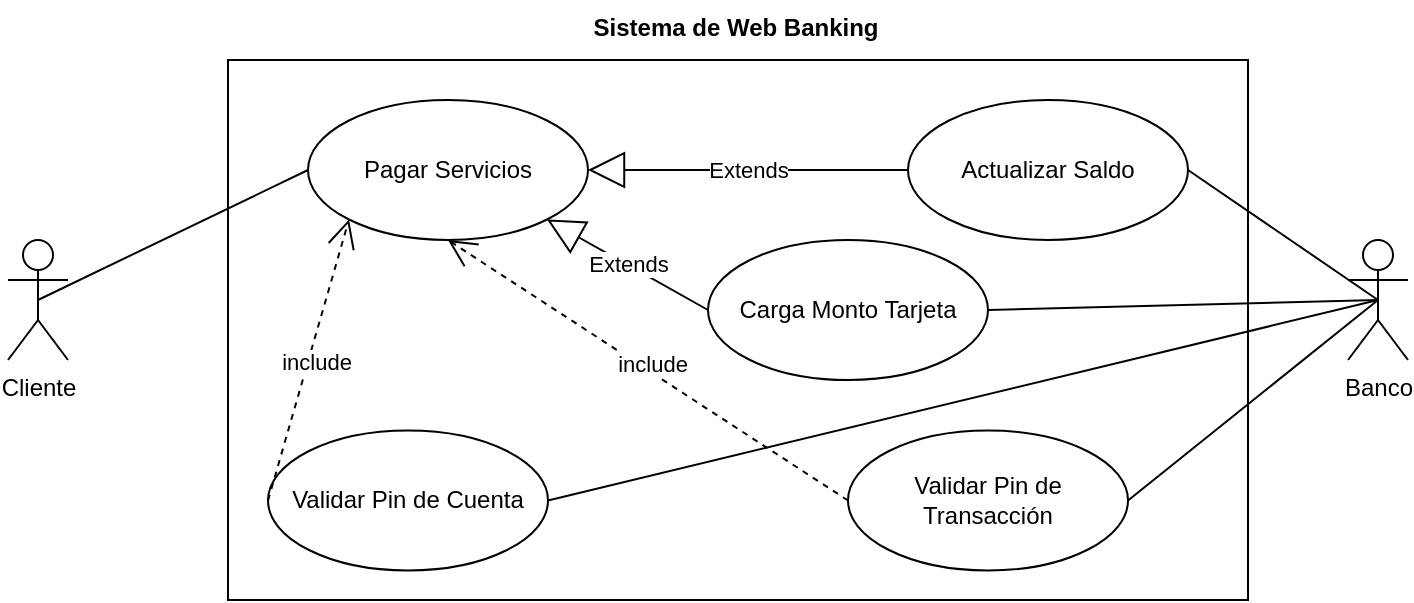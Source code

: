 <mxfile version="20.2.8" type="device"><diagram id="PCaiK2eOMRku5BS3kS-o" name="Página-1"><mxGraphModel dx="1065" dy="490" grid="1" gridSize="10" guides="1" tooltips="1" connect="1" arrows="1" fold="1" page="1" pageScale="1" pageWidth="827" pageHeight="1169" math="0" shadow="0"><root><mxCell id="0"/><mxCell id="1" parent="0"/><mxCell id="lleF9RLndHLTGN8pcsPf-1" value="" style="html=1;" vertex="1" parent="1"><mxGeometry x="200" y="50" width="510" height="270" as="geometry"/></mxCell><mxCell id="lleF9RLndHLTGN8pcsPf-2" value="Cliente" style="shape=umlActor;verticalLabelPosition=bottom;verticalAlign=top;html=1;" vertex="1" parent="1"><mxGeometry x="90" y="140" width="30" height="60" as="geometry"/></mxCell><mxCell id="lleF9RLndHLTGN8pcsPf-3" value="Sistema de Web Banking" style="text;align=center;fontStyle=1;verticalAlign=middle;spacingLeft=3;spacingRight=3;strokeColor=none;rotatable=0;points=[[0,0.5],[1,0.5]];portConstraint=eastwest;" vertex="1" parent="1"><mxGeometry x="414" y="20" width="80" height="26" as="geometry"/></mxCell><mxCell id="lleF9RLndHLTGN8pcsPf-4" value="Banco" style="shape=umlActor;verticalLabelPosition=bottom;verticalAlign=top;html=1;" vertex="1" parent="1"><mxGeometry x="760" y="140" width="30" height="60" as="geometry"/></mxCell><mxCell id="lleF9RLndHLTGN8pcsPf-14" value="Pagar Servicios" style="ellipse;whiteSpace=wrap;html=1;" vertex="1" parent="1"><mxGeometry x="240" y="70" width="140" height="70" as="geometry"/></mxCell><mxCell id="lleF9RLndHLTGN8pcsPf-22" value="Actualizar Saldo" style="ellipse;whiteSpace=wrap;html=1;" vertex="1" parent="1"><mxGeometry x="540" y="70" width="140" height="70" as="geometry"/></mxCell><mxCell id="lleF9RLndHLTGN8pcsPf-23" value="" style="endArrow=none;html=1;rounded=0;entryX=0.5;entryY=0.5;entryDx=0;entryDy=0;entryPerimeter=0;exitX=1;exitY=0.5;exitDx=0;exitDy=0;" edge="1" parent="1" source="lleF9RLndHLTGN8pcsPf-22" target="lleF9RLndHLTGN8pcsPf-4"><mxGeometry width="50" height="50" relative="1" as="geometry"><mxPoint x="320" y="480" as="sourcePoint"/><mxPoint x="370" y="430" as="targetPoint"/></mxGeometry></mxCell><mxCell id="lleF9RLndHLTGN8pcsPf-34" value="" style="endArrow=none;html=1;rounded=0;exitX=0.5;exitY=0.5;exitDx=0;exitDy=0;exitPerimeter=0;entryX=0;entryY=0.5;entryDx=0;entryDy=0;" edge="1" parent="1" source="lleF9RLndHLTGN8pcsPf-2" target="lleF9RLndHLTGN8pcsPf-14"><mxGeometry width="50" height="50" relative="1" as="geometry"><mxPoint x="390" y="260" as="sourcePoint"/><mxPoint x="440" y="210" as="targetPoint"/></mxGeometry></mxCell><mxCell id="lleF9RLndHLTGN8pcsPf-35" value="Carga Monto Tarjeta" style="ellipse;whiteSpace=wrap;html=1;" vertex="1" parent="1"><mxGeometry x="440" y="140" width="140" height="70" as="geometry"/></mxCell><mxCell id="lleF9RLndHLTGN8pcsPf-36" value="Extends" style="endArrow=block;endSize=16;endFill=0;html=1;rounded=0;exitX=0;exitY=0.5;exitDx=0;exitDy=0;entryX=1;entryY=1;entryDx=0;entryDy=0;" edge="1" parent="1" source="lleF9RLndHLTGN8pcsPf-35" target="lleF9RLndHLTGN8pcsPf-14"><mxGeometry width="160" relative="1" as="geometry"><mxPoint x="330" y="240" as="sourcePoint"/><mxPoint x="490" y="240" as="targetPoint"/></mxGeometry></mxCell><mxCell id="lleF9RLndHLTGN8pcsPf-38" value="Extends" style="endArrow=block;endSize=16;endFill=0;html=1;rounded=0;exitX=0;exitY=0.5;exitDx=0;exitDy=0;entryX=1;entryY=0.5;entryDx=0;entryDy=0;" edge="1" parent="1" source="lleF9RLndHLTGN8pcsPf-22" target="lleF9RLndHLTGN8pcsPf-14"><mxGeometry width="160" relative="1" as="geometry"><mxPoint x="330" y="240" as="sourcePoint"/><mxPoint x="490" y="240" as="targetPoint"/></mxGeometry></mxCell><mxCell id="lleF9RLndHLTGN8pcsPf-39" value="" style="endArrow=none;html=1;rounded=0;entryX=0.5;entryY=0.5;entryDx=0;entryDy=0;entryPerimeter=0;exitX=1;exitY=0.5;exitDx=0;exitDy=0;" edge="1" parent="1" source="lleF9RLndHLTGN8pcsPf-35" target="lleF9RLndHLTGN8pcsPf-4"><mxGeometry width="50" height="50" relative="1" as="geometry"><mxPoint x="390" y="260" as="sourcePoint"/><mxPoint x="440" y="210" as="targetPoint"/></mxGeometry></mxCell><mxCell id="lleF9RLndHLTGN8pcsPf-40" value="" style="endArrow=none;html=1;rounded=0;entryX=0.5;entryY=0.5;entryDx=0;entryDy=0;entryPerimeter=0;exitX=1;exitY=0.5;exitDx=0;exitDy=0;" edge="1" parent="1" source="lleF9RLndHLTGN8pcsPf-41" target="lleF9RLndHLTGN8pcsPf-4"><mxGeometry width="50" height="50" relative="1" as="geometry"><mxPoint x="275" y="360.25" as="sourcePoint"/><mxPoint x="760" y="170.25" as="targetPoint"/></mxGeometry></mxCell><mxCell id="lleF9RLndHLTGN8pcsPf-41" value="Validar Pin de Transacción" style="ellipse;whiteSpace=wrap;html=1;" vertex="1" parent="1"><mxGeometry x="510" y="235.25" width="140" height="70" as="geometry"/></mxCell><mxCell id="lleF9RLndHLTGN8pcsPf-42" value="include" style="endArrow=open;endSize=12;dashed=1;html=1;rounded=0;entryX=0.5;entryY=1;entryDx=0;entryDy=0;exitX=0;exitY=0.5;exitDx=0;exitDy=0;" edge="1" parent="1" target="lleF9RLndHLTGN8pcsPf-14" source="lleF9RLndHLTGN8pcsPf-41"><mxGeometry y="-4" width="160" relative="1" as="geometry"><mxPoint x="215.503" y="9.999" as="sourcePoint"/><mxPoint x="525" y="110.25" as="targetPoint"/><mxPoint as="offset"/></mxGeometry></mxCell><mxCell id="lleF9RLndHLTGN8pcsPf-43" value="" style="endArrow=none;html=1;rounded=0;entryX=0.5;entryY=0.5;entryDx=0;entryDy=0;entryPerimeter=0;exitX=1;exitY=0.5;exitDx=0;exitDy=0;" edge="1" parent="1" source="lleF9RLndHLTGN8pcsPf-44" target="lleF9RLndHLTGN8pcsPf-4"><mxGeometry width="50" height="50" relative="1" as="geometry"><mxPoint x="125" y="355.25" as="sourcePoint"/><mxPoint x="655" y="190" as="targetPoint"/></mxGeometry></mxCell><mxCell id="lleF9RLndHLTGN8pcsPf-44" value="Validar Pin de Cuenta" style="ellipse;whiteSpace=wrap;html=1;" vertex="1" parent="1"><mxGeometry x="220" y="235.25" width="140" height="70" as="geometry"/></mxCell><mxCell id="lleF9RLndHLTGN8pcsPf-45" value="include" style="endArrow=open;endSize=12;dashed=1;html=1;rounded=0;exitX=0;exitY=0.5;exitDx=0;exitDy=0;entryX=0;entryY=1;entryDx=0;entryDy=0;" edge="1" parent="1" source="lleF9RLndHLTGN8pcsPf-44" target="lleF9RLndHLTGN8pcsPf-14"><mxGeometry y="-4" width="160" relative="1" as="geometry"><mxPoint x="110.503" y="124.749" as="sourcePoint"/><mxPoint x="100" y="225" as="targetPoint"/><mxPoint as="offset"/></mxGeometry></mxCell></root></mxGraphModel></diagram></mxfile>